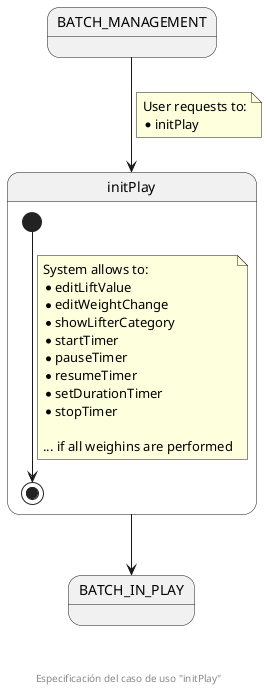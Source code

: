 @startuml
state BATCH_MANAGEMENT
state BATCH_IN_PLAY
state initPlay {

  [*] --> [*]
  note on link
    System allows to:
    * editLiftValue
    * editWeightChange
    * showLifterCategory
    * startTimer
    * pauseTimer
    * resumeTimer
    * setDurationTimer
    * stopTimer

    ... if all weighins are performed
  end note

}

BATCH_MANAGEMENT --> initPlay
note on link
  User requests to:
  * initPlay
end note

initPlay --> BATCH_IN_PLAY

footer \n\n\n Especificación del caso de uso "initPlay"
@enduml